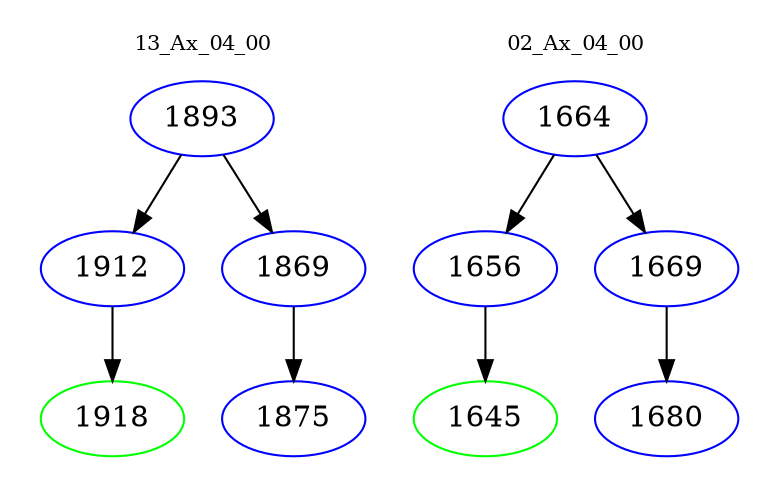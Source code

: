 digraph{
subgraph cluster_0 {
color = white
label = "13_Ax_04_00";
fontsize=10;
T0_1893 [label="1893", color="blue"]
T0_1893 -> T0_1912 [color="black"]
T0_1912 [label="1912", color="blue"]
T0_1912 -> T0_1918 [color="black"]
T0_1918 [label="1918", color="green"]
T0_1893 -> T0_1869 [color="black"]
T0_1869 [label="1869", color="blue"]
T0_1869 -> T0_1875 [color="black"]
T0_1875 [label="1875", color="blue"]
}
subgraph cluster_1 {
color = white
label = "02_Ax_04_00";
fontsize=10;
T1_1664 [label="1664", color="blue"]
T1_1664 -> T1_1656 [color="black"]
T1_1656 [label="1656", color="blue"]
T1_1656 -> T1_1645 [color="black"]
T1_1645 [label="1645", color="green"]
T1_1664 -> T1_1669 [color="black"]
T1_1669 [label="1669", color="blue"]
T1_1669 -> T1_1680 [color="black"]
T1_1680 [label="1680", color="blue"]
}
}
